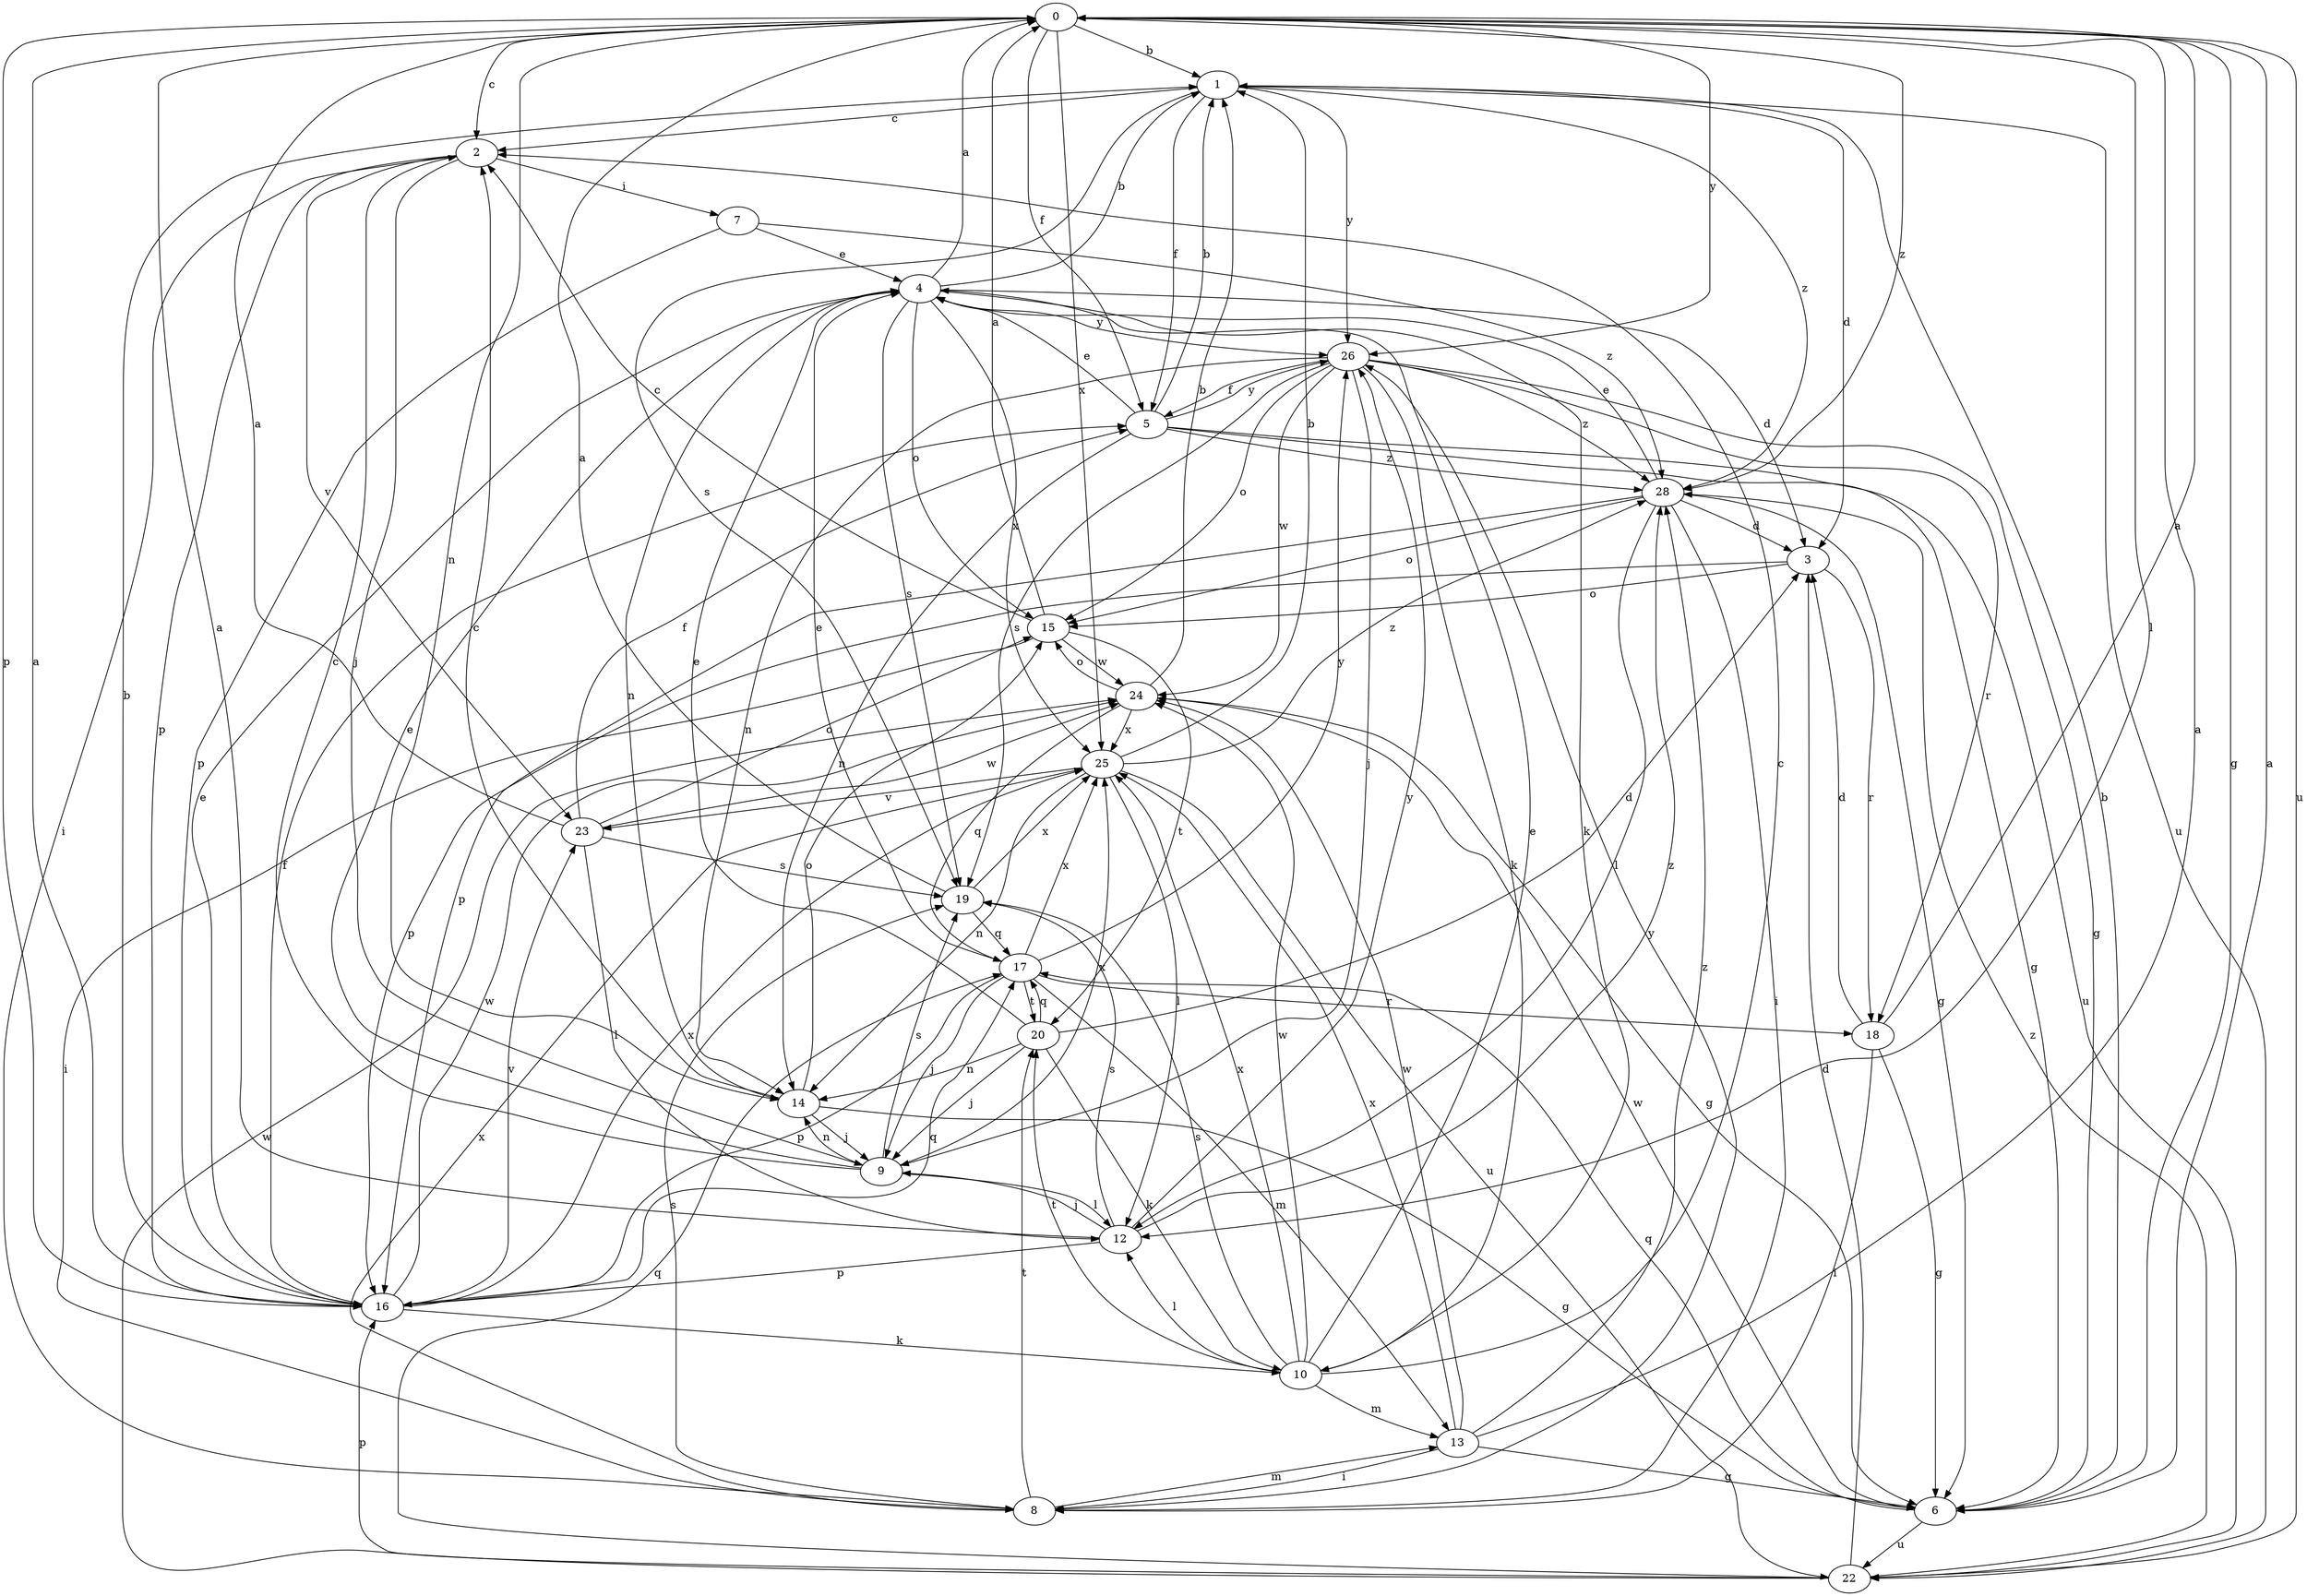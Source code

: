 strict digraph  {
0;
1;
2;
3;
4;
5;
6;
7;
8;
9;
10;
12;
13;
14;
15;
16;
17;
18;
19;
20;
22;
23;
24;
25;
26;
28;
0 -> 1  [label=b];
0 -> 2  [label=c];
0 -> 5  [label=f];
0 -> 6  [label=g];
0 -> 12  [label=l];
0 -> 14  [label=n];
0 -> 16  [label=p];
0 -> 22  [label=u];
0 -> 25  [label=x];
0 -> 26  [label=y];
0 -> 28  [label=z];
1 -> 2  [label=c];
1 -> 3  [label=d];
1 -> 5  [label=f];
1 -> 19  [label=s];
1 -> 22  [label=u];
1 -> 26  [label=y];
1 -> 28  [label=z];
2 -> 7  [label=i];
2 -> 8  [label=i];
2 -> 9  [label=j];
2 -> 16  [label=p];
2 -> 23  [label=v];
3 -> 15  [label=o];
3 -> 16  [label=p];
3 -> 18  [label=r];
4 -> 0  [label=a];
4 -> 1  [label=b];
4 -> 3  [label=d];
4 -> 10  [label=k];
4 -> 14  [label=n];
4 -> 15  [label=o];
4 -> 19  [label=s];
4 -> 25  [label=x];
4 -> 26  [label=y];
5 -> 1  [label=b];
5 -> 4  [label=e];
5 -> 6  [label=g];
5 -> 14  [label=n];
5 -> 22  [label=u];
5 -> 26  [label=y];
5 -> 28  [label=z];
6 -> 0  [label=a];
6 -> 1  [label=b];
6 -> 17  [label=q];
6 -> 22  [label=u];
6 -> 24  [label=w];
7 -> 4  [label=e];
7 -> 16  [label=p];
7 -> 28  [label=z];
8 -> 13  [label=m];
8 -> 19  [label=s];
8 -> 20  [label=t];
8 -> 25  [label=x];
8 -> 26  [label=y];
9 -> 2  [label=c];
9 -> 4  [label=e];
9 -> 12  [label=l];
9 -> 14  [label=n];
9 -> 19  [label=s];
9 -> 25  [label=x];
10 -> 2  [label=c];
10 -> 4  [label=e];
10 -> 12  [label=l];
10 -> 13  [label=m];
10 -> 19  [label=s];
10 -> 20  [label=t];
10 -> 24  [label=w];
10 -> 25  [label=x];
12 -> 0  [label=a];
12 -> 9  [label=j];
12 -> 16  [label=p];
12 -> 19  [label=s];
12 -> 26  [label=y];
12 -> 28  [label=z];
13 -> 0  [label=a];
13 -> 6  [label=g];
13 -> 8  [label=i];
13 -> 24  [label=w];
13 -> 25  [label=x];
13 -> 28  [label=z];
14 -> 2  [label=c];
14 -> 6  [label=g];
14 -> 9  [label=j];
14 -> 15  [label=o];
15 -> 0  [label=a];
15 -> 2  [label=c];
15 -> 8  [label=i];
15 -> 20  [label=t];
15 -> 24  [label=w];
16 -> 0  [label=a];
16 -> 1  [label=b];
16 -> 4  [label=e];
16 -> 5  [label=f];
16 -> 10  [label=k];
16 -> 17  [label=q];
16 -> 23  [label=v];
16 -> 24  [label=w];
16 -> 25  [label=x];
17 -> 4  [label=e];
17 -> 9  [label=j];
17 -> 13  [label=m];
17 -> 16  [label=p];
17 -> 18  [label=r];
17 -> 20  [label=t];
17 -> 25  [label=x];
17 -> 26  [label=y];
18 -> 0  [label=a];
18 -> 3  [label=d];
18 -> 6  [label=g];
18 -> 8  [label=i];
19 -> 0  [label=a];
19 -> 17  [label=q];
19 -> 25  [label=x];
20 -> 3  [label=d];
20 -> 4  [label=e];
20 -> 9  [label=j];
20 -> 10  [label=k];
20 -> 14  [label=n];
20 -> 17  [label=q];
22 -> 3  [label=d];
22 -> 16  [label=p];
22 -> 17  [label=q];
22 -> 24  [label=w];
22 -> 28  [label=z];
23 -> 0  [label=a];
23 -> 5  [label=f];
23 -> 12  [label=l];
23 -> 15  [label=o];
23 -> 19  [label=s];
23 -> 24  [label=w];
24 -> 1  [label=b];
24 -> 6  [label=g];
24 -> 15  [label=o];
24 -> 17  [label=q];
24 -> 25  [label=x];
25 -> 1  [label=b];
25 -> 12  [label=l];
25 -> 14  [label=n];
25 -> 22  [label=u];
25 -> 23  [label=v];
25 -> 28  [label=z];
26 -> 5  [label=f];
26 -> 6  [label=g];
26 -> 9  [label=j];
26 -> 10  [label=k];
26 -> 14  [label=n];
26 -> 15  [label=o];
26 -> 18  [label=r];
26 -> 19  [label=s];
26 -> 24  [label=w];
26 -> 28  [label=z];
28 -> 3  [label=d];
28 -> 4  [label=e];
28 -> 6  [label=g];
28 -> 8  [label=i];
28 -> 12  [label=l];
28 -> 15  [label=o];
28 -> 16  [label=p];
}
